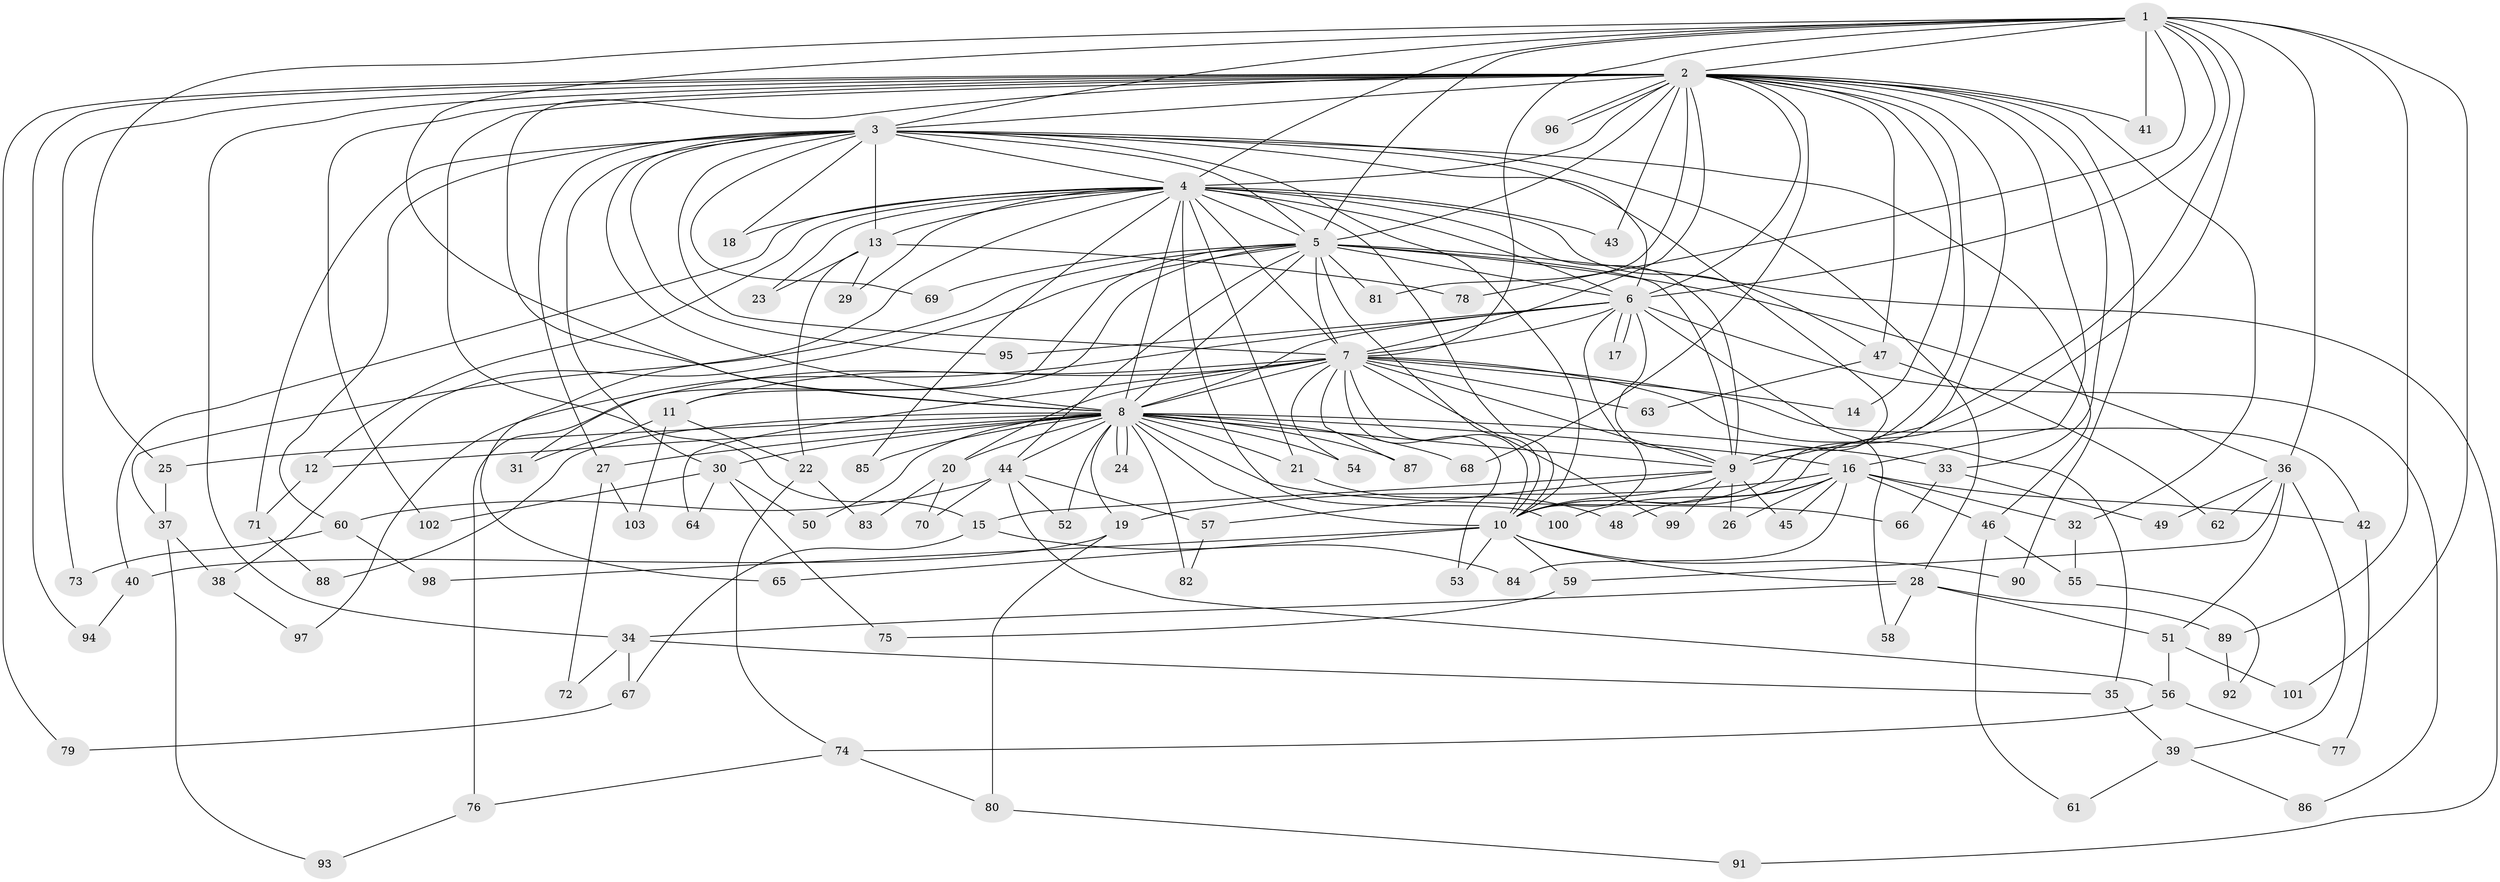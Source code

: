 // coarse degree distribution, {10: 0.03333333333333333, 25: 0.03333333333333333, 12: 0.03333333333333333, 11: 0.03333333333333333, 3: 0.23333333333333334, 2: 0.3333333333333333, 1: 0.16666666666666666, 4: 0.1, 6: 0.03333333333333333}
// Generated by graph-tools (version 1.1) at 2025/17/03/04/25 18:17:34]
// undirected, 103 vertices, 231 edges
graph export_dot {
graph [start="1"]
  node [color=gray90,style=filled];
  1;
  2;
  3;
  4;
  5;
  6;
  7;
  8;
  9;
  10;
  11;
  12;
  13;
  14;
  15;
  16;
  17;
  18;
  19;
  20;
  21;
  22;
  23;
  24;
  25;
  26;
  27;
  28;
  29;
  30;
  31;
  32;
  33;
  34;
  35;
  36;
  37;
  38;
  39;
  40;
  41;
  42;
  43;
  44;
  45;
  46;
  47;
  48;
  49;
  50;
  51;
  52;
  53;
  54;
  55;
  56;
  57;
  58;
  59;
  60;
  61;
  62;
  63;
  64;
  65;
  66;
  67;
  68;
  69;
  70;
  71;
  72;
  73;
  74;
  75;
  76;
  77;
  78;
  79;
  80;
  81;
  82;
  83;
  84;
  85;
  86;
  87;
  88;
  89;
  90;
  91;
  92;
  93;
  94;
  95;
  96;
  97;
  98;
  99;
  100;
  101;
  102;
  103;
  1 -- 2;
  1 -- 3;
  1 -- 4;
  1 -- 5;
  1 -- 6;
  1 -- 7;
  1 -- 8;
  1 -- 9;
  1 -- 10;
  1 -- 25;
  1 -- 36;
  1 -- 41;
  1 -- 78;
  1 -- 89;
  1 -- 101;
  2 -- 3;
  2 -- 4;
  2 -- 5;
  2 -- 6;
  2 -- 7;
  2 -- 8;
  2 -- 9;
  2 -- 10;
  2 -- 14;
  2 -- 15;
  2 -- 16;
  2 -- 32;
  2 -- 33;
  2 -- 34;
  2 -- 41;
  2 -- 43;
  2 -- 47;
  2 -- 68;
  2 -- 73;
  2 -- 79;
  2 -- 81;
  2 -- 90;
  2 -- 94;
  2 -- 96;
  2 -- 96;
  2 -- 102;
  3 -- 4;
  3 -- 5;
  3 -- 6;
  3 -- 7;
  3 -- 8;
  3 -- 9;
  3 -- 10;
  3 -- 13;
  3 -- 18;
  3 -- 27;
  3 -- 28;
  3 -- 30;
  3 -- 46;
  3 -- 60;
  3 -- 69;
  3 -- 71;
  3 -- 95;
  4 -- 5;
  4 -- 6;
  4 -- 7;
  4 -- 8;
  4 -- 9;
  4 -- 10;
  4 -- 12;
  4 -- 13;
  4 -- 18;
  4 -- 21;
  4 -- 23;
  4 -- 29;
  4 -- 40;
  4 -- 43;
  4 -- 47;
  4 -- 65;
  4 -- 85;
  4 -- 100;
  5 -- 6;
  5 -- 7;
  5 -- 8;
  5 -- 9;
  5 -- 10;
  5 -- 11;
  5 -- 31;
  5 -- 36;
  5 -- 37;
  5 -- 38;
  5 -- 44;
  5 -- 69;
  5 -- 81;
  5 -- 91;
  6 -- 7;
  6 -- 8;
  6 -- 9;
  6 -- 10;
  6 -- 17;
  6 -- 17;
  6 -- 58;
  6 -- 86;
  6 -- 95;
  6 -- 97;
  7 -- 8;
  7 -- 9;
  7 -- 10;
  7 -- 11;
  7 -- 14;
  7 -- 20;
  7 -- 35;
  7 -- 42;
  7 -- 53;
  7 -- 54;
  7 -- 63;
  7 -- 64;
  7 -- 76;
  7 -- 87;
  7 -- 99;
  8 -- 9;
  8 -- 10;
  8 -- 12;
  8 -- 16;
  8 -- 19;
  8 -- 20;
  8 -- 21;
  8 -- 24;
  8 -- 24;
  8 -- 25;
  8 -- 27;
  8 -- 30;
  8 -- 33;
  8 -- 44;
  8 -- 50;
  8 -- 52;
  8 -- 54;
  8 -- 66;
  8 -- 68;
  8 -- 82;
  8 -- 85;
  8 -- 87;
  8 -- 88;
  9 -- 10;
  9 -- 15;
  9 -- 26;
  9 -- 45;
  9 -- 57;
  9 -- 99;
  10 -- 28;
  10 -- 53;
  10 -- 59;
  10 -- 65;
  10 -- 90;
  10 -- 98;
  11 -- 22;
  11 -- 31;
  11 -- 103;
  12 -- 71;
  13 -- 22;
  13 -- 23;
  13 -- 29;
  13 -- 78;
  15 -- 67;
  15 -- 84;
  16 -- 19;
  16 -- 26;
  16 -- 32;
  16 -- 42;
  16 -- 45;
  16 -- 46;
  16 -- 48;
  16 -- 84;
  16 -- 100;
  19 -- 40;
  19 -- 80;
  20 -- 70;
  20 -- 83;
  21 -- 48;
  22 -- 74;
  22 -- 83;
  25 -- 37;
  27 -- 72;
  27 -- 103;
  28 -- 34;
  28 -- 51;
  28 -- 58;
  28 -- 89;
  30 -- 50;
  30 -- 64;
  30 -- 75;
  30 -- 102;
  32 -- 55;
  33 -- 49;
  33 -- 66;
  34 -- 35;
  34 -- 67;
  34 -- 72;
  35 -- 39;
  36 -- 39;
  36 -- 49;
  36 -- 51;
  36 -- 59;
  36 -- 62;
  37 -- 38;
  37 -- 93;
  38 -- 97;
  39 -- 61;
  39 -- 86;
  40 -- 94;
  42 -- 77;
  44 -- 52;
  44 -- 56;
  44 -- 57;
  44 -- 60;
  44 -- 70;
  46 -- 55;
  46 -- 61;
  47 -- 62;
  47 -- 63;
  51 -- 56;
  51 -- 101;
  55 -- 92;
  56 -- 74;
  56 -- 77;
  57 -- 82;
  59 -- 75;
  60 -- 73;
  60 -- 98;
  67 -- 79;
  71 -- 88;
  74 -- 76;
  74 -- 80;
  76 -- 93;
  80 -- 91;
  89 -- 92;
}
